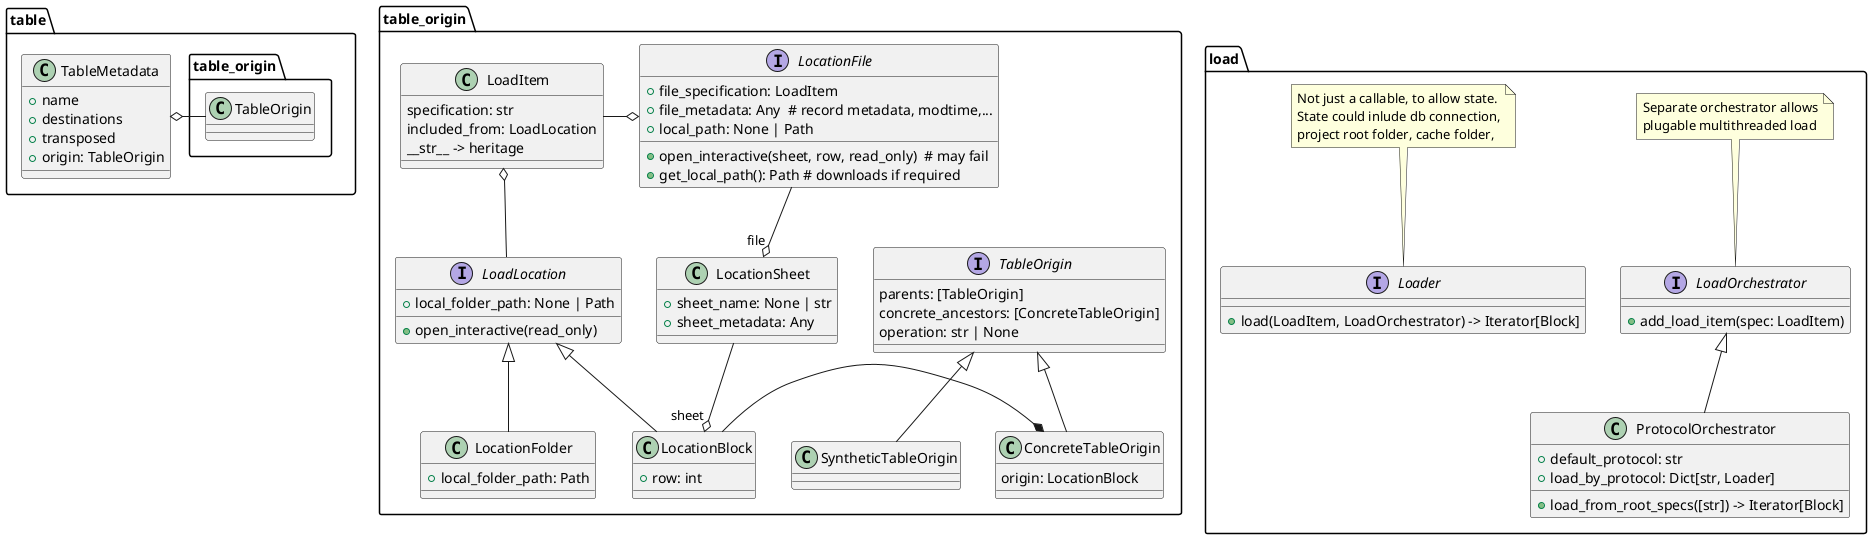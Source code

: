      def resolve(specificaton: str, orchestrator: Orchestrator, included_from: Optional[Location])
     	   # spec may not be unique: it can be relative to included_from
          if identifier is folder:
               for file in folder.glob(pattern):
                   orchestrator.add_source(file, identifier->location)
          else:
          	file_metadata, generator = handlers[identifier->protocol].read(identifier)

@startuml Table Origin

namespace load {
    interface LoadOrchestrator {
        + add_load_item(spec: LoadItem)
    }
    note top
        Separate orchestrator allows
        plugable multithreaded load
    end note

    interface Loader {
        + load(LoadItem, LoadOrchestrator) -> Iterator[Block]
    }
    note top
        Not just a callable, to allow state.
        State could inlude db connection,
        project root folder, cache folder,
    end note

    class ProtocolOrchestrator {
        + default_protocol: str
        + load_by_protocol: Dict[str, Loader]
        + load_from_root_specs([str]) -> Iterator[Block]
    }

    LoadOrchestrator <|-- ProtocolOrchestrator
}

namespace table {
    class TableMetadata {
        + name
        + destinations
        + transposed
        + origin: TableOrigin

    }
    table_origin.TableOrigin -o TableMetadata
}

namespace table_origin {
    class LoadItem  {
        specification: str
        included_from: LoadLocation
        __str__ -> heritage
    }

    class LocationFolder {
        + local_folder_path: Path
    }

    LoadItem o-- LoadLocation
    LoadLocation <|-- LocationBlock
    LoadLocation <|-- LocationFolder

    interface LoadLocation {
        + local_folder_path: None | Path
        + open_interactive(read_only)
    }

    interface LocationFile {
    + file_specification: LoadItem 
    + file_metadata: Any  # record metadata, modtime,...
    + open_interactive(sheet, row, read_only)  # may fail
    + local_path: None | Path
    + get_local_path(): Path # downloads if required
    }

    LoadItem  -o LocationFile

    class LocationSheet {
    + sheet_name: None | str
    + sheet_metadata: Any
    }

    LocationFile --o "file" LocationSheet

    class LocationBlock {
    + row: int
    }

    LocationSheet --o "sheet" LocationBlock


    interface TableOrigin {
        parents: [TableOrigin]
        concrete_ancestors: [ConcreteTableOrigin]
        operation: str | None
    }

    class ConcreteTableOrigin {
        origin: LocationBlock
    }

    TableOrigin <|-- ConcreteTableOrigin
    TableOrigin <|-- SyntheticTableOrigin

    LocationBlock -* ConcreteTableOrigin
}

@enduml
